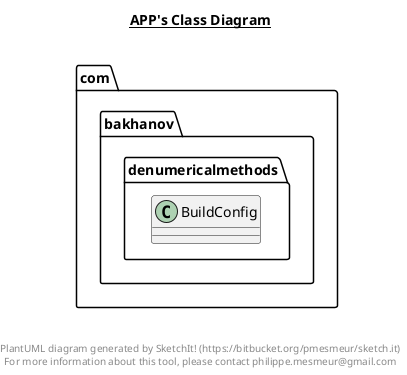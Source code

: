 @startuml

title __APP's Class Diagram__\n

  namespace com.bakhanov.denumericalmethods {
    class com.bakhanov.denumericalmethods.BuildConfig {
    }
  }
  



right footer


PlantUML diagram generated by SketchIt! (https://bitbucket.org/pmesmeur/sketch.it)
For more information about this tool, please contact philippe.mesmeur@gmail.com
endfooter

@enduml
